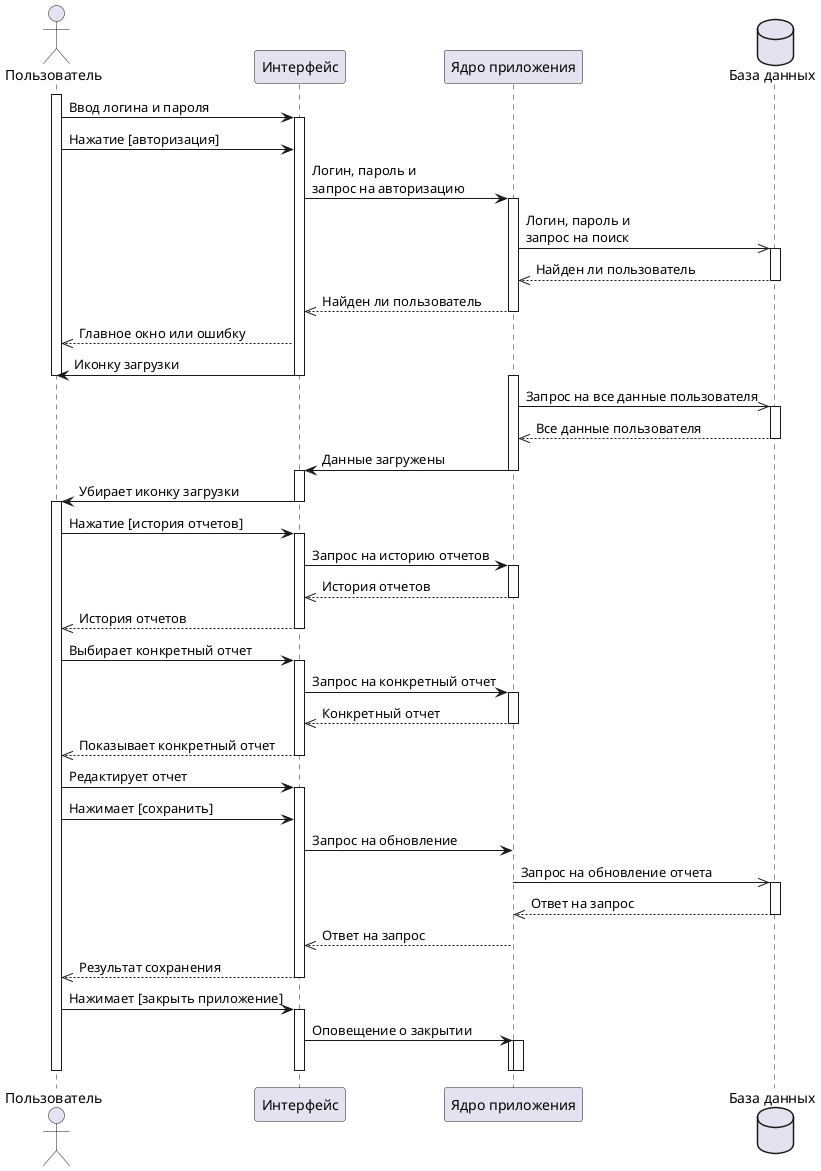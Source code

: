 @startuml
actor "Пользователь" as user
'autonumber
participant "Интерфейс" as ui
participant "Ядро приложения" as app
database "База данных" as db

' activate user
user++
user -> ui++: Ввод логина и пароля
user -> ui: Нажатие [авторизация]
ui -> app++: Логин, пароль и \nзапрос на авторизацию
app ->> db++: Логин, пароль и \nзапрос на поиск
db -->> app--: Найден ли пользователь
app -->> ui--: Найден ли пользователь
ui -->> user: Главное окно или ошибку
ui -> user--: Иконку загрузки
user--

app++
app ->> db++: Запрос на все данные пользователя
db -->> app--: Все данные пользователя
app -> ui--++: Данные загружены
ui -> user--: Убирает иконку загрузки 


user++
user -> ui++: Нажатие [история отчетов]
ui -> app++: Запрос на историю отчетов
app -->> ui--: История отчетов
ui -->> user--: История отчетов 

user -> ui++: Выбирает конкретный отчет
ui -> app++: Запрос на конкретный отчет
app -->> ui--: Конкретный отчет
ui -->> user--: Показывает конкретный отчет
user -> ui++: Редактирует отчет
user -> ui: Нажимает [сохранить]
ui -> app: Запрос на обновление
app ->> db++: Запрос на обновление отчета
db -->> app--: Ответ на запрос
app -->> ui--: Ответ на запрос
ui -->> user--: Результат сохранения

user -> ui++: Нажимает [закрыть приложение]
ui -> app++: Оповещение о закрытии
app++
app--
ui--
user--


'->  обычное'
'->> асинхронное'
'-->> ответ'
@enduml



'@startuml
'actor "Front" as front
'autonumber
'box "Back" #LightBlue
'participant "Сервис банкоматов и отделений" as atm
'database "База данных" as db
'end box
'box "External Service" #LightYellow
'participant "Yandex" as yandex
'end box
'front -> atm++: Запрос на получение \nсписка банкоматов и отделений
'atm -> db++:  Получение списка банкоматов \nи отделений из БД
'db -> db:  Получение данных
'db --> atm--:  Данные банков и отделений
'atm --> yandex++:  Получение адресного перечня \nпо сохраненным координатам
'yandex -> atm--: Адресный перечень
'atm ->  front--:  Список банкоматов и отделений с адресами
'@enduml